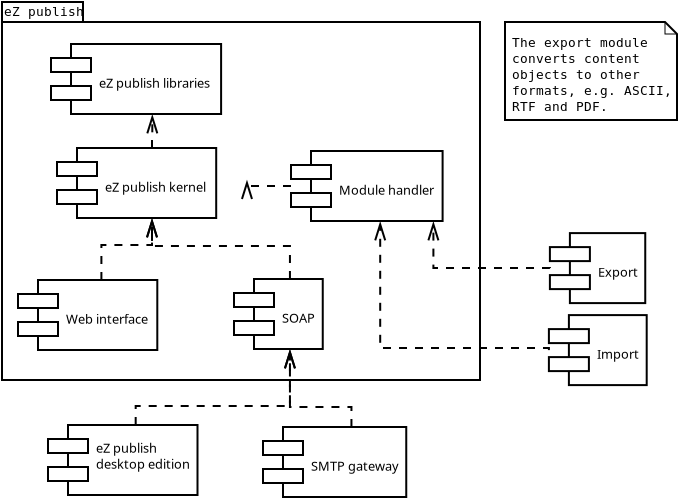 <?xml version="1.0"?>
<diagram xmlns:dia="http://www.lysator.liu.se/~alla/dia/">
  <diagramdata>
    <attribute name="background">
      <color val="#ffffff"/>
    </attribute>
    <attribute name="paper">
      <composite type="paper">
        <attribute name="name">
          <string>#A4#</string>
        </attribute>
        <attribute name="tmargin">
          <real val="2.82"/>
        </attribute>
        <attribute name="bmargin">
          <real val="2.82"/>
        </attribute>
        <attribute name="lmargin">
          <real val="2.82"/>
        </attribute>
        <attribute name="rmargin">
          <real val="2.82"/>
        </attribute>
        <attribute name="is_portrait">
          <boolean val="true"/>
        </attribute>
        <attribute name="scaling">
          <real val="1"/>
        </attribute>
        <attribute name="fitto">
          <boolean val="false"/>
        </attribute>
      </composite>
    </attribute>
    <attribute name="grid">
      <composite type="grid">
        <attribute name="width_x">
          <real val="1"/>
        </attribute>
        <attribute name="width_y">
          <real val="1"/>
        </attribute>
        <attribute name="visible_x">
          <int val="1"/>
        </attribute>
        <attribute name="visible_y">
          <int val="1"/>
        </attribute>
      </composite>
    </attribute>
    <attribute name="guides">
      <composite type="guides">
        <attribute name="hguides"/>
        <attribute name="vguides"/>
      </composite>
    </attribute>
  </diagramdata>
  <layer name="Background" visible="true">
    <object type="UML - Note" version="0" id="O0">
      <attribute name="obj_pos">
        <point val="30.15,5.85"/>
      </attribute>
      <attribute name="obj_bb">
        <rectangle val="30.1,5.8;41.68,10.8"/>
      </attribute>
      <attribute name="elem_corner">
        <point val="30.15,5.85"/>
      </attribute>
      <attribute name="elem_width">
        <real val="11.48"/>
      </attribute>
      <attribute name="elem_height">
        <real val="4.9"/>
      </attribute>
      <attribute name="text">
        <composite type="text">
          <attribute name="string">
            <string>#The export module
converts content 
objects to other 
formats, e.g. ASCII,
RTF and PDF.#</string>
          </attribute>
          <attribute name="font">
            <font name="Courier"/>
          </attribute>
          <attribute name="height">
            <real val="0.8"/>
          </attribute>
          <attribute name="pos">
            <point val="30.5,7.195"/>
          </attribute>
          <attribute name="color">
            <color val="#000000"/>
          </attribute>
          <attribute name="alignment">
            <enum val="0"/>
          </attribute>
        </composite>
      </attribute>
    </object>
    <object type="UML - LargePackage" version="0" id="O1">
      <attribute name="obj_pos">
        <point val="5,5.85"/>
      </attribute>
      <attribute name="obj_bb">
        <rectangle val="4.95,4;28.95,23.8"/>
      </attribute>
      <attribute name="elem_corner">
        <point val="5,5.85"/>
      </attribute>
      <attribute name="elem_width">
        <real val="23.9"/>
      </attribute>
      <attribute name="elem_height">
        <real val="17.9"/>
      </attribute>
      <attribute name="name">
        <string>#eZ publish#</string>
      </attribute>
      <attribute name="stereotype">
        <string/>
      </attribute>
    </object>
    <object type="UML - Component" version="0" id="O2">
      <attribute name="obj_pos">
        <point val="7.45,6.95"/>
      </attribute>
      <attribute name="obj_bb">
        <rectangle val="7.4,6.9;17.629,10.5"/>
      </attribute>
      <attribute name="elem_corner">
        <point val="7.45,6.95"/>
      </attribute>
      <attribute name="elem_width">
        <real val="10.129"/>
      </attribute>
      <attribute name="elem_height">
        <real val="3.5"/>
      </attribute>
      <attribute name="text">
        <composite type="text">
          <attribute name="string">
            <string>#
eZ publish libraries#</string>
          </attribute>
          <attribute name="font">
            <font name="Helvetica"/>
          </attribute>
          <attribute name="height">
            <real val="0.8"/>
          </attribute>
          <attribute name="pos">
            <point val="9.85,8.35"/>
          </attribute>
          <attribute name="color">
            <color val="#000000"/>
          </attribute>
          <attribute name="alignment">
            <enum val="0"/>
          </attribute>
        </composite>
      </attribute>
    </object>
    <object type="UML - Component" version="0" id="O3">
      <attribute name="obj_pos">
        <point val="7.75,12.15"/>
      </attribute>
      <attribute name="obj_bb">
        <rectangle val="7.7,12.1;17.299,15.7"/>
      </attribute>
      <attribute name="elem_corner">
        <point val="7.75,12.15"/>
      </attribute>
      <attribute name="elem_width">
        <real val="9.499"/>
      </attribute>
      <attribute name="elem_height">
        <real val="3.5"/>
      </attribute>
      <attribute name="text">
        <composite type="text">
          <attribute name="string">
            <string>#
eZ publish kernel#</string>
          </attribute>
          <attribute name="font">
            <font name="Helvetica"/>
          </attribute>
          <attribute name="height">
            <real val="0.8"/>
          </attribute>
          <attribute name="pos">
            <point val="10.15,13.55"/>
          </attribute>
          <attribute name="color">
            <color val="#000000"/>
          </attribute>
          <attribute name="alignment">
            <enum val="0"/>
          </attribute>
        </composite>
      </attribute>
    </object>
    <object type="UML - Dependency" version="0" id="O4">
      <attribute name="obj_pos">
        <point val="12.5,12.15"/>
      </attribute>
      <attribute name="obj_bb">
        <rectangle val="11.65,9.6;13.365,13"/>
      </attribute>
      <attribute name="orth_points">
        <point val="12.5,12.15"/>
        <point val="12.5,11.4"/>
        <point val="12.515,11.4"/>
        <point val="12.515,10.45"/>
      </attribute>
      <attribute name="orth_orient">
        <enum val="1"/>
        <enum val="0"/>
        <enum val="1"/>
      </attribute>
      <attribute name="draw_arrow">
        <boolean val="true"/>
      </attribute>
      <attribute name="name">
        <string/>
      </attribute>
      <attribute name="stereotype">
        <string/>
      </attribute>
      <connections>
        <connection handle="0" to="O3" connection="1"/>
        <connection handle="1" to="O2" connection="6"/>
      </connections>
    </object>
    <object type="UML - Component" version="0" id="O5">
      <attribute name="obj_pos">
        <point val="16.6,18.7"/>
      </attribute>
      <attribute name="obj_bb">
        <rectangle val="16.55,18.65;22.243,22.25"/>
      </attribute>
      <attribute name="elem_corner">
        <point val="16.6,18.7"/>
      </attribute>
      <attribute name="elem_width">
        <real val="5.593"/>
      </attribute>
      <attribute name="elem_height">
        <real val="3.5"/>
      </attribute>
      <attribute name="text">
        <composite type="text">
          <attribute name="string">
            <string>#
SOAP#</string>
          </attribute>
          <attribute name="font">
            <font name="Helvetica"/>
          </attribute>
          <attribute name="height">
            <real val="0.8"/>
          </attribute>
          <attribute name="pos">
            <point val="19,20.1"/>
          </attribute>
          <attribute name="color">
            <color val="#000000"/>
          </attribute>
          <attribute name="alignment">
            <enum val="0"/>
          </attribute>
        </composite>
      </attribute>
    </object>
    <object type="UML - Component" version="0" id="O6">
      <attribute name="obj_pos">
        <point val="5.8,18.75"/>
      </attribute>
      <attribute name="obj_bb">
        <rectangle val="5.75,18.7;14.19,22.3"/>
      </attribute>
      <attribute name="elem_corner">
        <point val="5.8,18.75"/>
      </attribute>
      <attribute name="elem_width">
        <real val="8.34"/>
      </attribute>
      <attribute name="elem_height">
        <real val="3.5"/>
      </attribute>
      <attribute name="text">
        <composite type="text">
          <attribute name="string">
            <string>#
Web interface#</string>
          </attribute>
          <attribute name="font">
            <font name="Helvetica"/>
          </attribute>
          <attribute name="height">
            <real val="0.8"/>
          </attribute>
          <attribute name="pos">
            <point val="8.2,20.15"/>
          </attribute>
          <attribute name="color">
            <color val="#000000"/>
          </attribute>
          <attribute name="alignment">
            <enum val="0"/>
          </attribute>
        </composite>
      </attribute>
    </object>
    <object type="UML - Dependency" version="0" id="O7">
      <attribute name="obj_pos">
        <point val="9.97,18.75"/>
      </attribute>
      <attribute name="obj_bb">
        <rectangle val="9.12,14.8;13.35,19.6"/>
      </attribute>
      <attribute name="orth_points">
        <point val="9.97,18.75"/>
        <point val="9.97,17"/>
        <point val="12.5,17"/>
        <point val="12.5,15.65"/>
      </attribute>
      <attribute name="orth_orient">
        <enum val="1"/>
        <enum val="0"/>
        <enum val="1"/>
      </attribute>
      <attribute name="draw_arrow">
        <boolean val="true"/>
      </attribute>
      <attribute name="name">
        <string/>
      </attribute>
      <attribute name="stereotype">
        <string/>
      </attribute>
      <connections>
        <connection handle="0" to="O6" connection="1"/>
        <connection handle="1" to="O3" connection="6"/>
      </connections>
    </object>
    <object type="UML - Dependency" version="0" id="O8">
      <attribute name="obj_pos">
        <point val="19.397,18.7"/>
      </attribute>
      <attribute name="obj_bb">
        <rectangle val="11.65,14.8;20.247,19.55"/>
      </attribute>
      <attribute name="orth_points">
        <point val="19.397,18.7"/>
        <point val="19.397,17.05"/>
        <point val="12.5,17.05"/>
        <point val="12.5,15.65"/>
      </attribute>
      <attribute name="orth_orient">
        <enum val="1"/>
        <enum val="0"/>
        <enum val="1"/>
      </attribute>
      <attribute name="draw_arrow">
        <boolean val="true"/>
      </attribute>
      <attribute name="name">
        <string/>
      </attribute>
      <attribute name="stereotype">
        <string/>
      </attribute>
      <connections>
        <connection handle="0" to="O5" connection="1"/>
        <connection handle="1" to="O3" connection="6"/>
      </connections>
    </object>
    <object type="UML - Component" version="0" id="O9">
      <attribute name="obj_pos">
        <point val="19.45,12.3"/>
      </attribute>
      <attribute name="obj_bb">
        <rectangle val="19.4,12.25;28.42,15.85"/>
      </attribute>
      <attribute name="elem_corner">
        <point val="19.45,12.3"/>
      </attribute>
      <attribute name="elem_width">
        <real val="8.92"/>
      </attribute>
      <attribute name="elem_height">
        <real val="3.5"/>
      </attribute>
      <attribute name="text">
        <composite type="text">
          <attribute name="string">
            <string>#
Module handler#</string>
          </attribute>
          <attribute name="font">
            <font name="Helvetica"/>
          </attribute>
          <attribute name="height">
            <real val="0.8"/>
          </attribute>
          <attribute name="pos">
            <point val="21.85,13.7"/>
          </attribute>
          <attribute name="color">
            <color val="#000000"/>
          </attribute>
          <attribute name="alignment">
            <enum val="0"/>
          </attribute>
        </composite>
      </attribute>
    </object>
    <object type="UML - Component" version="0" id="O10">
      <attribute name="obj_pos">
        <point val="18.05,26.1"/>
      </attribute>
      <attribute name="obj_bb">
        <rectangle val="18,26.05;26.944,29.65"/>
      </attribute>
      <attribute name="elem_corner">
        <point val="18.05,26.1"/>
      </attribute>
      <attribute name="elem_width">
        <real val="8.844"/>
      </attribute>
      <attribute name="elem_height">
        <real val="3.5"/>
      </attribute>
      <attribute name="text">
        <composite type="text">
          <attribute name="string">
            <string>#
SMTP gateway#</string>
          </attribute>
          <attribute name="font">
            <font name="Helvetica"/>
          </attribute>
          <attribute name="height">
            <real val="0.8"/>
          </attribute>
          <attribute name="pos">
            <point val="20.45,27.5"/>
          </attribute>
          <attribute name="color">
            <color val="#000000"/>
          </attribute>
          <attribute name="alignment">
            <enum val="0"/>
          </attribute>
        </composite>
      </attribute>
    </object>
    <object type="UML - Component" version="0" id="O11">
      <attribute name="obj_pos">
        <point val="7.3,26"/>
      </attribute>
      <attribute name="obj_bb">
        <rectangle val="7.25,25.95;16.118,29.55"/>
      </attribute>
      <attribute name="elem_corner">
        <point val="7.3,26"/>
      </attribute>
      <attribute name="elem_width">
        <real val="8.768"/>
      </attribute>
      <attribute name="elem_height">
        <real val="3.5"/>
      </attribute>
      <attribute name="text">
        <composite type="text">
          <attribute name="string">
            <string>#eZ publish
desktop edition#</string>
          </attribute>
          <attribute name="font">
            <font name="Helvetica"/>
          </attribute>
          <attribute name="height">
            <real val="0.8"/>
          </attribute>
          <attribute name="pos">
            <point val="9.7,27.4"/>
          </attribute>
          <attribute name="color">
            <color val="#000000"/>
          </attribute>
          <attribute name="alignment">
            <enum val="0"/>
          </attribute>
        </composite>
      </attribute>
    </object>
    <object type="UML - Dependency" version="0" id="O12">
      <attribute name="obj_pos">
        <point val="11.684,26"/>
      </attribute>
      <attribute name="obj_bb">
        <rectangle val="10.834,21.35;20.247,26.85"/>
      </attribute>
      <attribute name="orth_points">
        <point val="11.684,26"/>
        <point val="11.684,25.05"/>
        <point val="19.397,25.05"/>
        <point val="19.397,22.2"/>
      </attribute>
      <attribute name="orth_orient">
        <enum val="1"/>
        <enum val="0"/>
        <enum val="1"/>
      </attribute>
      <attribute name="draw_arrow">
        <boolean val="true"/>
      </attribute>
      <attribute name="name">
        <string/>
      </attribute>
      <attribute name="stereotype">
        <string/>
      </attribute>
      <connections>
        <connection handle="0" to="O11" connection="1"/>
        <connection handle="1" to="O5" connection="6"/>
      </connections>
    </object>
    <object type="UML - Dependency" version="0" id="O13">
      <attribute name="obj_pos">
        <point val="22.472,26.1"/>
      </attribute>
      <attribute name="obj_bb">
        <rectangle val="18.547,21.35;23.322,26.95"/>
      </attribute>
      <attribute name="orth_points">
        <point val="22.472,26.1"/>
        <point val="22.472,25.1"/>
        <point val="19.397,25.1"/>
        <point val="19.397,22.2"/>
      </attribute>
      <attribute name="orth_orient">
        <enum val="1"/>
        <enum val="0"/>
        <enum val="1"/>
      </attribute>
      <attribute name="draw_arrow">
        <boolean val="true"/>
      </attribute>
      <attribute name="name">
        <string/>
      </attribute>
      <attribute name="stereotype">
        <string/>
      </attribute>
      <connections>
        <connection handle="0" to="O10" connection="1"/>
        <connection handle="1" to="O5" connection="6"/>
      </connections>
    </object>
    <object type="UML - Dependency" version="0" id="O14">
      <attribute name="obj_pos">
        <point val="19.45,14.05"/>
      </attribute>
      <attribute name="obj_bb">
        <rectangle val="16.399,13.05;20.3,14.9"/>
      </attribute>
      <attribute name="orth_points">
        <point val="19.45,14.05"/>
        <point val="19.45,14.05"/>
        <point val="17.249,14.05"/>
        <point val="17.249,13.9"/>
      </attribute>
      <attribute name="orth_orient">
        <enum val="1"/>
        <enum val="0"/>
        <enum val="1"/>
      </attribute>
      <attribute name="draw_arrow">
        <boolean val="true"/>
      </attribute>
      <attribute name="name">
        <string/>
      </attribute>
      <attribute name="stereotype">
        <string/>
      </attribute>
      <connections>
        <connection handle="0" to="O9" connection="3"/>
        <connection handle="1" to="O3" connection="4"/>
      </connections>
    </object>
    <object type="UML - Component" version="0" id="O15">
      <attribute name="obj_pos">
        <point val="32.395,16.405"/>
      </attribute>
      <attribute name="obj_bb">
        <rectangle val="32.345,16.355;38.114,19.955"/>
      </attribute>
      <attribute name="elem_corner">
        <point val="32.395,16.405"/>
      </attribute>
      <attribute name="elem_width">
        <real val="5.669"/>
      </attribute>
      <attribute name="elem_height">
        <real val="3.5"/>
      </attribute>
      <attribute name="text">
        <composite type="text">
          <attribute name="string">
            <string>#
Export#</string>
          </attribute>
          <attribute name="font">
            <font name="Helvetica"/>
          </attribute>
          <attribute name="height">
            <real val="0.8"/>
          </attribute>
          <attribute name="pos">
            <point val="34.795,17.805"/>
          </attribute>
          <attribute name="color">
            <color val="#000000"/>
          </attribute>
          <attribute name="alignment">
            <enum val="0"/>
          </attribute>
        </composite>
      </attribute>
    </object>
    <object type="UML - Dependency" version="0" id="O16">
      <attribute name="obj_pos">
        <point val="32.395,18.155"/>
      </attribute>
      <attribute name="obj_bb">
        <rectangle val="25.72,14.95;33.245,19.005"/>
      </attribute>
      <attribute name="orth_points">
        <point val="32.395,18.155"/>
        <point val="32.395,18.15"/>
        <point val="26.57,18.15"/>
        <point val="26.57,15.8"/>
      </attribute>
      <attribute name="orth_orient">
        <enum val="1"/>
        <enum val="0"/>
        <enum val="1"/>
      </attribute>
      <attribute name="draw_arrow">
        <boolean val="true"/>
      </attribute>
      <attribute name="name">
        <string/>
      </attribute>
      <attribute name="stereotype">
        <string/>
      </attribute>
      <connections>
        <connection handle="0" to="O15" connection="3"/>
      </connections>
    </object>
    <object type="UML - Component" version="0" id="O17">
      <attribute name="obj_pos">
        <point val="32.345,20.505"/>
      </attribute>
      <attribute name="obj_bb">
        <rectangle val="32.295,20.455;38.013,24.055"/>
      </attribute>
      <attribute name="elem_corner">
        <point val="32.345,20.505"/>
      </attribute>
      <attribute name="elem_width">
        <real val="5.618"/>
      </attribute>
      <attribute name="elem_height">
        <real val="3.5"/>
      </attribute>
      <attribute name="text">
        <composite type="text">
          <attribute name="string">
            <string>#
Import#</string>
          </attribute>
          <attribute name="font">
            <font name="Helvetica"/>
          </attribute>
          <attribute name="height">
            <real val="0.8"/>
          </attribute>
          <attribute name="pos">
            <point val="34.745,21.905"/>
          </attribute>
          <attribute name="color">
            <color val="#000000"/>
          </attribute>
          <attribute name="alignment">
            <enum val="0"/>
          </attribute>
        </composite>
      </attribute>
    </object>
    <object type="UML - Dependency" version="0" id="O18">
      <attribute name="obj_pos">
        <point val="32.345,22.255"/>
      </attribute>
      <attribute name="obj_bb">
        <rectangle val="23.06,14.95;33.195,23.105"/>
      </attribute>
      <attribute name="orth_points">
        <point val="32.345,22.255"/>
        <point val="32.345,22.15"/>
        <point val="23.91,22.15"/>
        <point val="23.91,15.8"/>
      </attribute>
      <attribute name="orth_orient">
        <enum val="1"/>
        <enum val="0"/>
        <enum val="1"/>
      </attribute>
      <attribute name="draw_arrow">
        <boolean val="true"/>
      </attribute>
      <attribute name="name">
        <string/>
      </attribute>
      <attribute name="stereotype">
        <string/>
      </attribute>
      <connections>
        <connection handle="0" to="O17" connection="3"/>
        <connection handle="1" to="O9" connection="6"/>
      </connections>
    </object>
  </layer>
</diagram>
